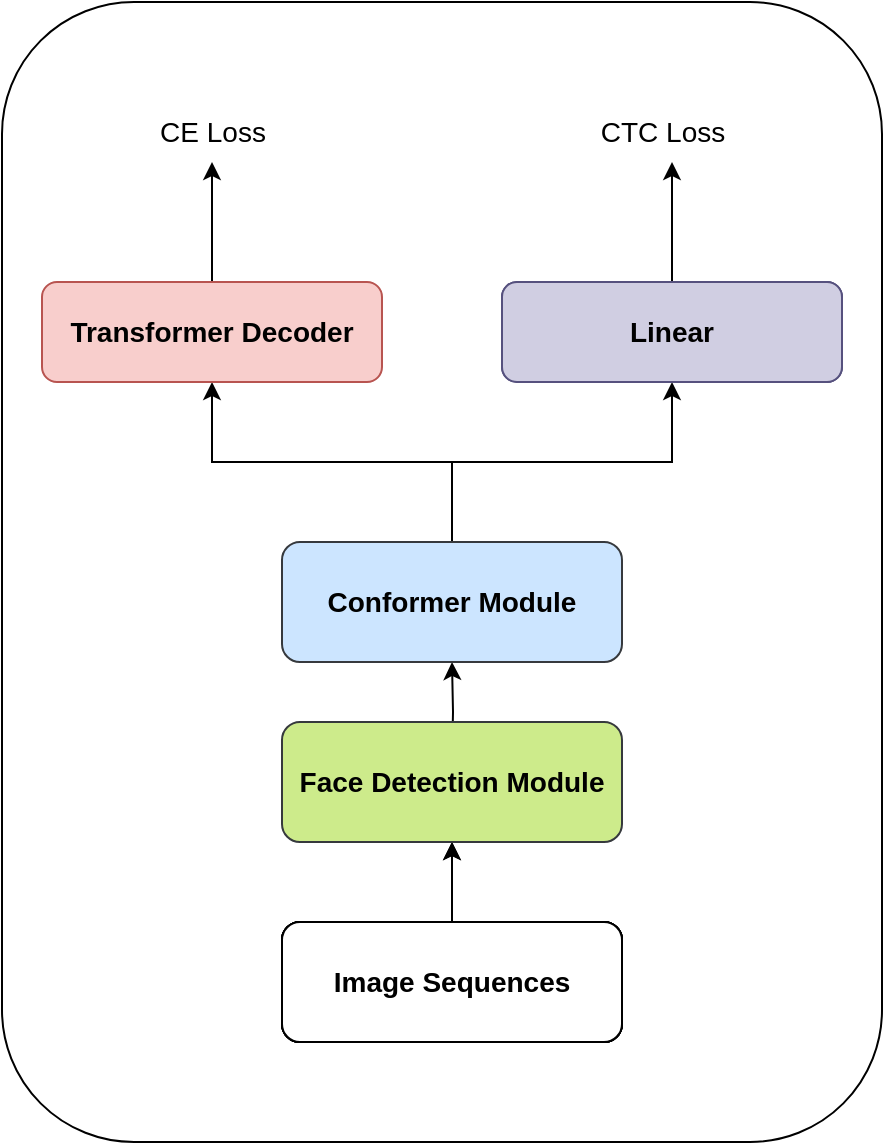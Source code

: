 <mxfile version="20.8.3" type="github">
  <diagram id="pE2xlnz7-cDqn9axEjQr" name="第 1 页">
    <mxGraphModel dx="1434" dy="774" grid="1" gridSize="10" guides="1" tooltips="1" connect="1" arrows="1" fold="1" page="1" pageScale="1" pageWidth="827" pageHeight="1169" math="0" shadow="0">
      <root>
        <mxCell id="0" />
        <mxCell id="1" parent="0" />
        <mxCell id="L3tKkdkCrG2Vyof91Brv-33" value="" style="rounded=1;whiteSpace=wrap;html=1;fontSize=14;" vertex="1" parent="1">
          <mxGeometry x="170" y="20" width="440" height="570" as="geometry" />
        </mxCell>
        <mxCell id="L3tKkdkCrG2Vyof91Brv-3" value="" style="edgeStyle=orthogonalEdgeStyle;rounded=0;orthogonalLoop=1;jettySize=auto;html=1;" edge="1" parent="1" source="L3tKkdkCrG2Vyof91Brv-1">
          <mxGeometry relative="1" as="geometry">
            <mxPoint x="395" y="440" as="targetPoint" />
          </mxGeometry>
        </mxCell>
        <mxCell id="L3tKkdkCrG2Vyof91Brv-1" value="Image Sequences" style="rounded=1;whiteSpace=wrap;html=1;" vertex="1" parent="1">
          <mxGeometry x="310" y="480" width="170" height="60" as="geometry" />
        </mxCell>
        <mxCell id="L3tKkdkCrG2Vyof91Brv-5" value="" style="edgeStyle=orthogonalEdgeStyle;rounded=0;orthogonalLoop=1;jettySize=auto;html=1;" edge="1" parent="1" target="L3tKkdkCrG2Vyof91Brv-4">
          <mxGeometry relative="1" as="geometry">
            <mxPoint x="395" y="400" as="sourcePoint" />
          </mxGeometry>
        </mxCell>
        <mxCell id="L3tKkdkCrG2Vyof91Brv-7" style="edgeStyle=orthogonalEdgeStyle;rounded=0;orthogonalLoop=1;jettySize=auto;html=1;exitX=0.5;exitY=0;exitDx=0;exitDy=0;entryX=0.5;entryY=1;entryDx=0;entryDy=0;" edge="1" parent="1" source="L3tKkdkCrG2Vyof91Brv-4" target="L3tKkdkCrG2Vyof91Brv-14">
          <mxGeometry relative="1" as="geometry">
            <mxPoint x="510" y="230" as="targetPoint" />
          </mxGeometry>
        </mxCell>
        <mxCell id="L3tKkdkCrG2Vyof91Brv-13" style="edgeStyle=orthogonalEdgeStyle;rounded=0;orthogonalLoop=1;jettySize=auto;html=1;exitX=0.5;exitY=0;exitDx=0;exitDy=0;entryX=0.5;entryY=1;entryDx=0;entryDy=0;" edge="1" parent="1" source="L3tKkdkCrG2Vyof91Brv-4" target="L3tKkdkCrG2Vyof91Brv-15">
          <mxGeometry relative="1" as="geometry">
            <mxPoint x="280" y="230" as="targetPoint" />
          </mxGeometry>
        </mxCell>
        <mxCell id="L3tKkdkCrG2Vyof91Brv-4" value="Conformer Module" style="rounded=1;whiteSpace=wrap;html=1;fillColor=#cce5ff;strokeColor=#36393d;fontStyle=1;fontSize=14;" vertex="1" parent="1">
          <mxGeometry x="310" y="290" width="170" height="60" as="geometry" />
        </mxCell>
        <mxCell id="L3tKkdkCrG2Vyof91Brv-14" value="Linear" style="rounded=1;whiteSpace=wrap;html=1;fillColor=#d0cee2;strokeColor=#56517e;" vertex="1" parent="1">
          <mxGeometry x="420" y="160" width="170" height="50" as="geometry" />
        </mxCell>
        <mxCell id="L3tKkdkCrG2Vyof91Brv-27" value="" style="edgeStyle=orthogonalEdgeStyle;rounded=0;orthogonalLoop=1;jettySize=auto;html=1;fontSize=14;" edge="1" parent="1" source="L3tKkdkCrG2Vyof91Brv-15">
          <mxGeometry relative="1" as="geometry">
            <mxPoint x="275" y="100" as="targetPoint" />
          </mxGeometry>
        </mxCell>
        <mxCell id="L3tKkdkCrG2Vyof91Brv-15" value="Transformer Decoder" style="rounded=1;whiteSpace=wrap;html=1;fillColor=#f8cecc;strokeColor=#b85450;fontStyle=1;fontSize=14;" vertex="1" parent="1">
          <mxGeometry x="190" y="160" width="170" height="50" as="geometry" />
        </mxCell>
        <mxCell id="L3tKkdkCrG2Vyof91Brv-16" value="Image Sequences" style="rounded=1;whiteSpace=wrap;html=1;" vertex="1" parent="1">
          <mxGeometry x="310" y="480" width="170" height="60" as="geometry" />
        </mxCell>
        <mxCell id="L3tKkdkCrG2Vyof91Brv-18" value="Image Sequences" style="rounded=1;whiteSpace=wrap;html=1;fontStyle=1" vertex="1" parent="1">
          <mxGeometry x="310" y="480" width="170" height="60" as="geometry" />
        </mxCell>
        <mxCell id="L3tKkdkCrG2Vyof91Brv-29" value="" style="edgeStyle=orthogonalEdgeStyle;rounded=0;orthogonalLoop=1;jettySize=auto;html=1;fontSize=14;" edge="1" parent="1" source="L3tKkdkCrG2Vyof91Brv-20">
          <mxGeometry relative="1" as="geometry">
            <mxPoint x="505" y="100" as="targetPoint" />
          </mxGeometry>
        </mxCell>
        <mxCell id="L3tKkdkCrG2Vyof91Brv-20" value="Linear" style="rounded=1;whiteSpace=wrap;html=1;fillColor=#d0cee2;strokeColor=#56517e;fontStyle=1;fontSize=14;" vertex="1" parent="1">
          <mxGeometry x="420" y="160" width="170" height="50" as="geometry" />
        </mxCell>
        <mxCell id="L3tKkdkCrG2Vyof91Brv-21" value="Image Sequences" style="rounded=1;whiteSpace=wrap;html=1;fontStyle=1" vertex="1" parent="1">
          <mxGeometry x="310" y="480" width="170" height="60" as="geometry" />
        </mxCell>
        <mxCell id="L3tKkdkCrG2Vyof91Brv-25" value="" style="edgeStyle=orthogonalEdgeStyle;rounded=0;orthogonalLoop=1;jettySize=auto;html=1;fontSize=14;" edge="1" parent="1" source="L3tKkdkCrG2Vyof91Brv-23" target="L3tKkdkCrG2Vyof91Brv-24">
          <mxGeometry relative="1" as="geometry" />
        </mxCell>
        <mxCell id="L3tKkdkCrG2Vyof91Brv-23" value="Image Sequences" style="rounded=1;whiteSpace=wrap;html=1;fontStyle=1;fontSize=14;" vertex="1" parent="1">
          <mxGeometry x="310" y="480" width="170" height="60" as="geometry" />
        </mxCell>
        <mxCell id="L3tKkdkCrG2Vyof91Brv-24" value="Face Detection Module" style="rounded=1;whiteSpace=wrap;html=1;fillColor=#cdeb8b;strokeColor=#36393d;fontStyle=1;fontSize=14;" vertex="1" parent="1">
          <mxGeometry x="310" y="380" width="170" height="60" as="geometry" />
        </mxCell>
        <mxCell id="L3tKkdkCrG2Vyof91Brv-30" value="CE Loss" style="text;html=1;align=center;verticalAlign=middle;resizable=0;points=[];autosize=1;strokeColor=none;fillColor=none;fontSize=14;" vertex="1" parent="1">
          <mxGeometry x="235" y="70" width="80" height="30" as="geometry" />
        </mxCell>
        <mxCell id="L3tKkdkCrG2Vyof91Brv-31" value="CTC Loss" style="text;html=1;align=center;verticalAlign=middle;resizable=0;points=[];autosize=1;strokeColor=none;fillColor=none;fontSize=14;" vertex="1" parent="1">
          <mxGeometry x="455" y="70" width="90" height="30" as="geometry" />
        </mxCell>
      </root>
    </mxGraphModel>
  </diagram>
</mxfile>
